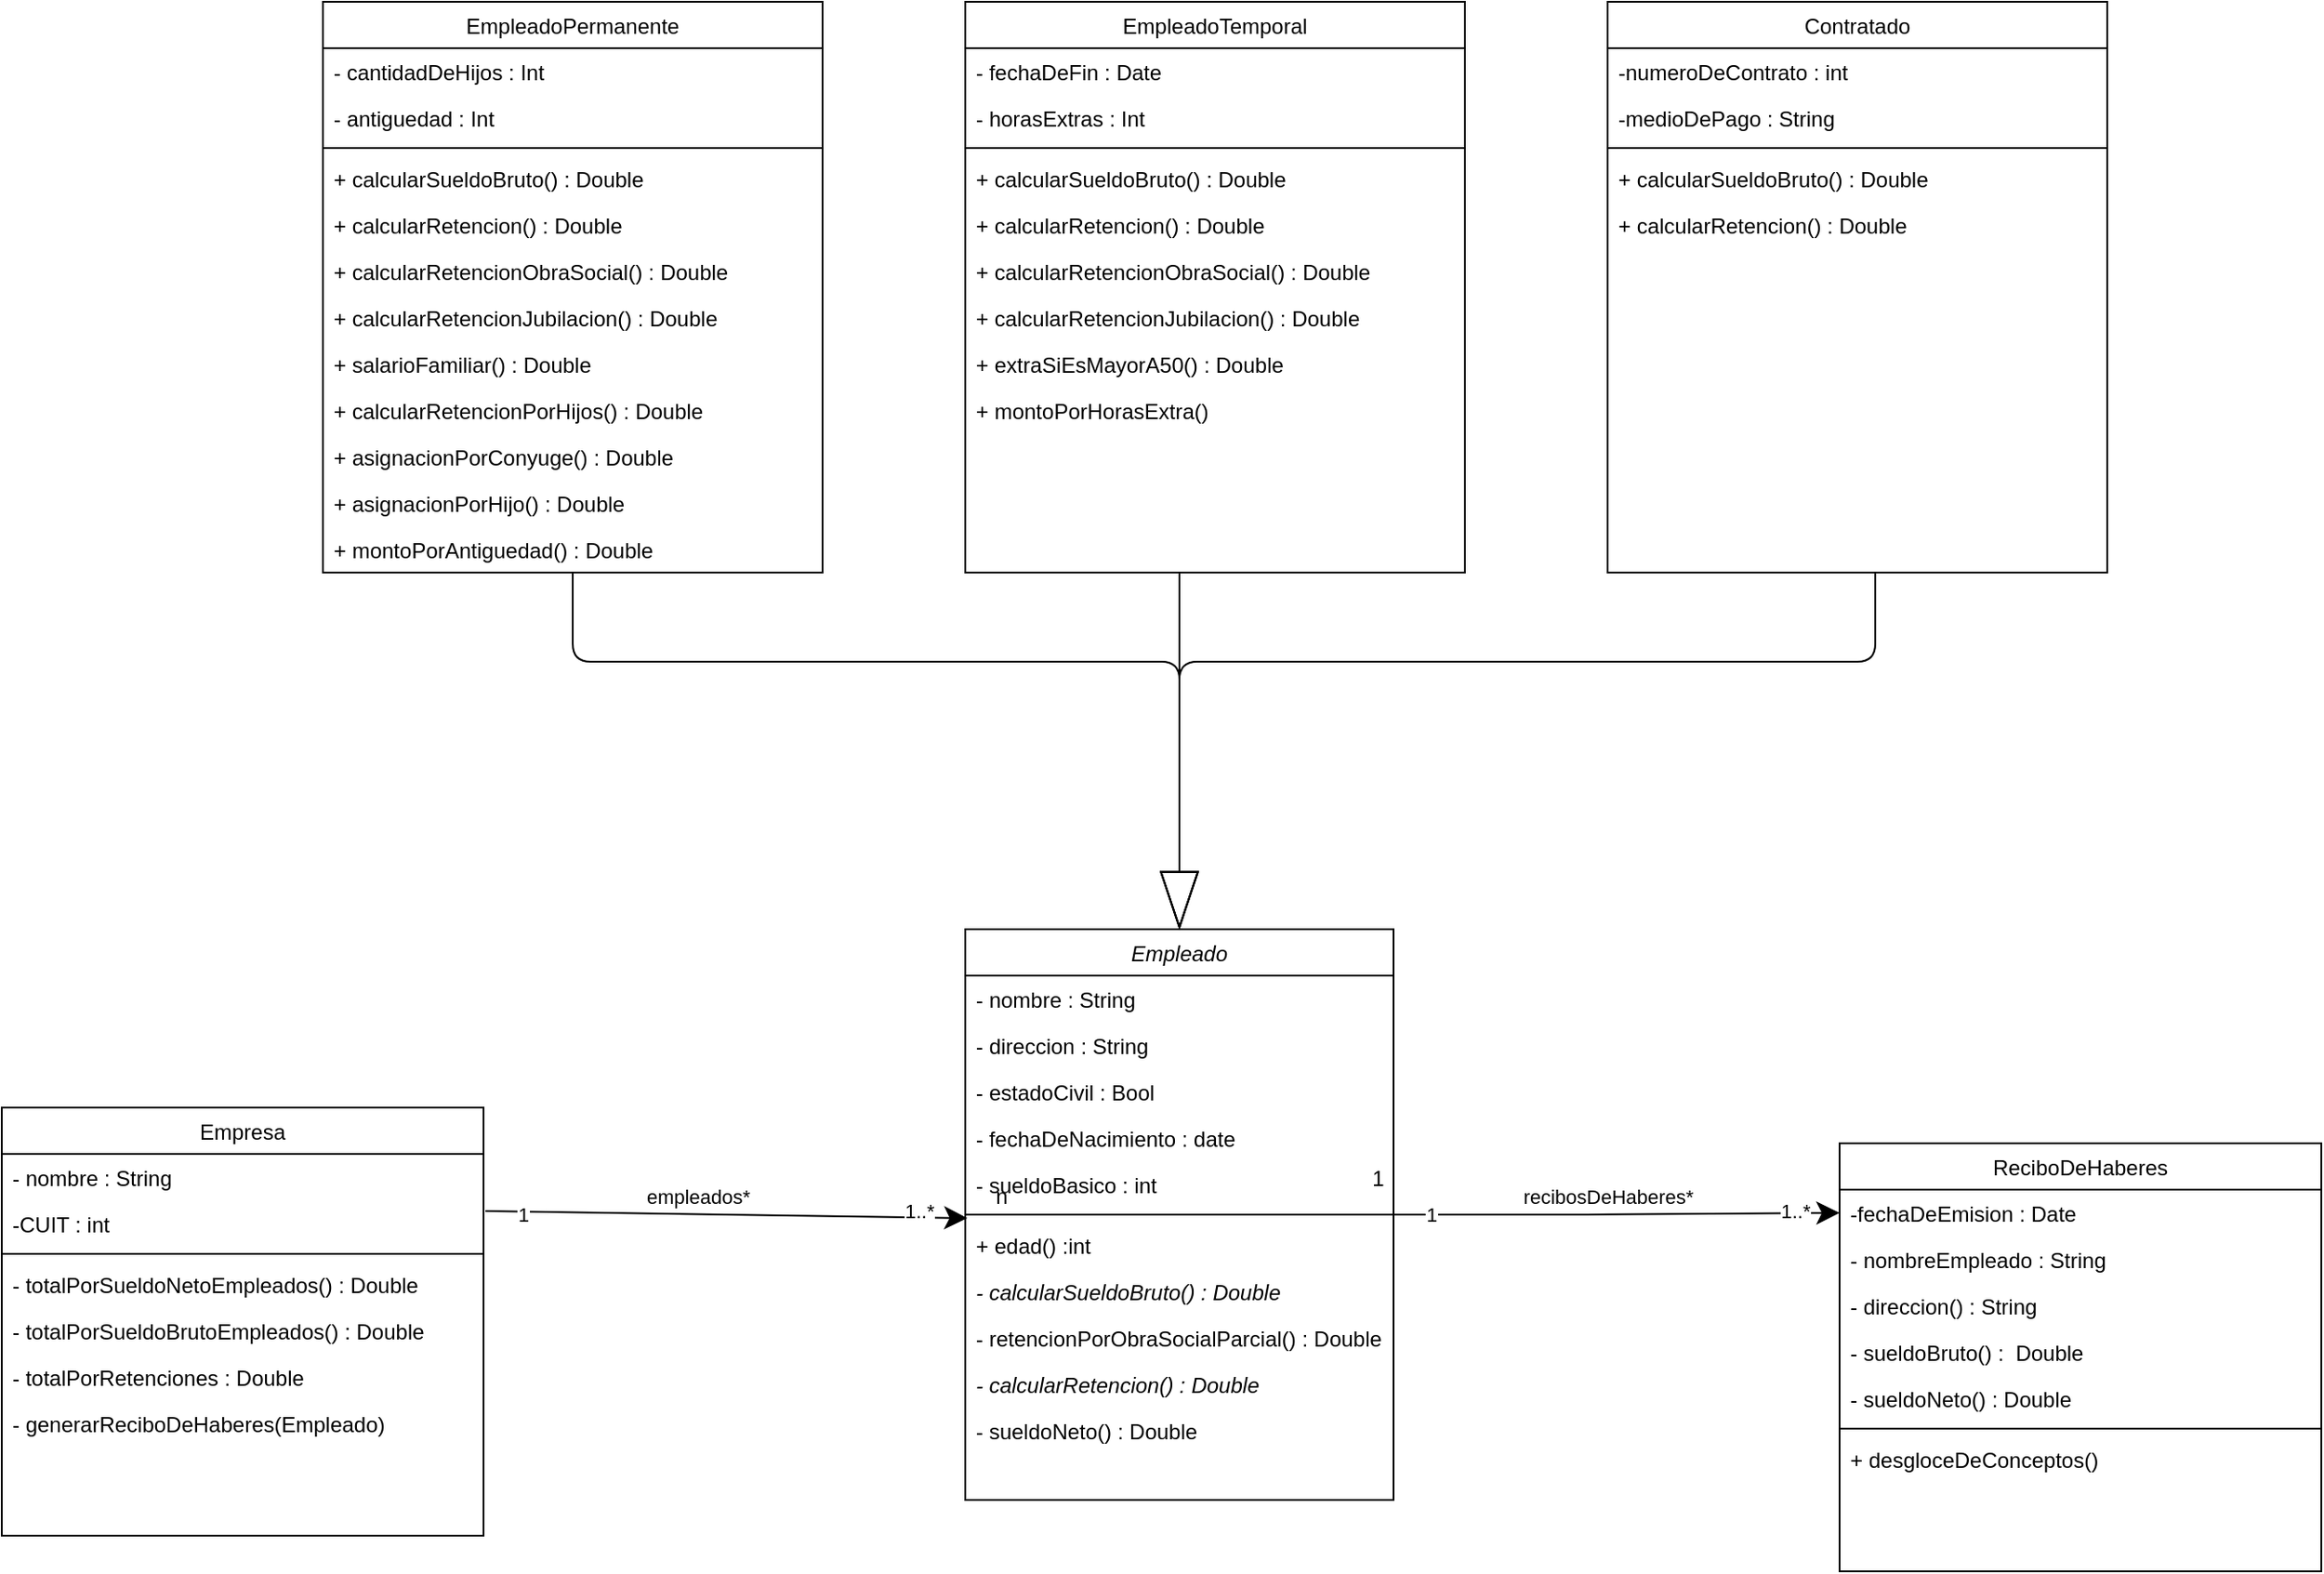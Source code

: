 <mxfile version="14.8.4" type="device"><diagram id="b4qKRDczkLF4r-gL7Z3G" name="Page-1"><mxGraphModel dx="2031" dy="1053" grid="1" gridSize="10" guides="1" tooltips="1" connect="1" arrows="1" fold="1" page="1" pageScale="1" pageWidth="827" pageHeight="1169" math="0" shadow="0"><root><mxCell id="0"/><mxCell id="1" parent="0"/><mxCell id="otYHNIuJOaoHknp_EFQg-1" value="" style="endArrow=classic;html=1;entryX=0.005;entryY=-0.077;entryDx=0;entryDy=0;entryPerimeter=0;exitX=1.004;exitY=0.231;exitDx=0;exitDy=0;exitPerimeter=0;endSize=10;" edge="1" parent="1" source="otYHNIuJOaoHknp_EFQg-39" target="otYHNIuJOaoHknp_EFQg-52"><mxGeometry width="50" height="50" relative="1" as="geometry"><mxPoint x="480" y="1112" as="sourcePoint"/><mxPoint x="960" y="1320" as="targetPoint"/></mxGeometry></mxCell><mxCell id="otYHNIuJOaoHknp_EFQg-68" value="1..*" style="edgeLabel;html=1;align=center;verticalAlign=middle;resizable=0;points=[];" vertex="1" connectable="0" parent="otYHNIuJOaoHknp_EFQg-1"><mxGeometry x="0.804" y="4" relative="1" as="geometry"><mxPoint x="-1" as="offset"/></mxGeometry></mxCell><mxCell id="otYHNIuJOaoHknp_EFQg-69" value="1" style="edgeLabel;html=1;align=center;verticalAlign=middle;resizable=0;points=[];" vertex="1" connectable="0" parent="otYHNIuJOaoHknp_EFQg-1"><mxGeometry x="-0.845" y="-1" relative="1" as="geometry"><mxPoint as="offset"/></mxGeometry></mxCell><mxCell id="otYHNIuJOaoHknp_EFQg-74" value="empleados*" style="edgeLabel;html=1;align=center;verticalAlign=middle;resizable=0;points=[];" vertex="1" connectable="0" parent="otYHNIuJOaoHknp_EFQg-1"><mxGeometry x="-0.19" y="-2" relative="1" as="geometry"><mxPoint x="9" y="-12" as="offset"/></mxGeometry></mxCell><mxCell id="otYHNIuJOaoHknp_EFQg-3" value="n" style="text;html=1;align=center;verticalAlign=middle;resizable=0;points=[];autosize=1;" vertex="1" parent="1"><mxGeometry x="870" y="1090" width="20" height="20" as="geometry"/></mxCell><mxCell id="otYHNIuJOaoHknp_EFQg-4" value="" style="endArrow=classic;html=1;entryX=0;entryY=0.5;entryDx=0;entryDy=0;endSize=10;exitX=1;exitY=0.5;exitDx=0;exitDy=0;" edge="1" parent="1" source="otYHNIuJOaoHknp_EFQg-45" target="otYHNIuJOaoHknp_EFQg-59"><mxGeometry width="50" height="50" relative="1" as="geometry"><mxPoint x="1080" y="1350" as="sourcePoint"/><mxPoint x="1180" y="1290" as="targetPoint"/><Array as="points"><mxPoint x="1210" y="1110"/></Array></mxGeometry></mxCell><mxCell id="otYHNIuJOaoHknp_EFQg-70" value="1..*" style="edgeLabel;html=1;align=center;verticalAlign=middle;resizable=0;points=[];" vertex="1" connectable="0" parent="otYHNIuJOaoHknp_EFQg-4"><mxGeometry x="0.796" y="2" relative="1" as="geometry"><mxPoint y="1" as="offset"/></mxGeometry></mxCell><mxCell id="otYHNIuJOaoHknp_EFQg-72" value="1" style="edgeLabel;html=1;align=center;verticalAlign=middle;resizable=0;points=[];" vertex="1" connectable="0" parent="otYHNIuJOaoHknp_EFQg-4"><mxGeometry x="-0.831" relative="1" as="geometry"><mxPoint as="offset"/></mxGeometry></mxCell><mxCell id="otYHNIuJOaoHknp_EFQg-73" value="recibosDeHaberes*" style="edgeLabel;html=1;align=center;verticalAlign=middle;resizable=0;points=[];" vertex="1" connectable="0" parent="otYHNIuJOaoHknp_EFQg-4"><mxGeometry x="-0.311" y="4" relative="1" as="geometry"><mxPoint x="34" y="-6" as="offset"/></mxGeometry></mxCell><mxCell id="otYHNIuJOaoHknp_EFQg-6" value="1" style="text;html=1;align=center;verticalAlign=middle;resizable=0;points=[];autosize=1;" vertex="1" parent="1"><mxGeometry x="1081" y="1080" width="20" height="20" as="geometry"/></mxCell><mxCell id="otYHNIuJOaoHknp_EFQg-7" value="EmpleadoPermanente" style="swimlane;fontStyle=0;align=center;verticalAlign=top;childLayout=stackLayout;horizontal=1;startSize=26;horizontalStack=0;resizeParent=1;resizeLast=0;collapsible=1;marginBottom=0;rounded=0;shadow=0;strokeWidth=1;" vertex="1" parent="1"><mxGeometry x="500" y="430" width="280" height="320" as="geometry"><mxRectangle x="230" y="140" width="160" height="26" as="alternateBounds"/></mxGeometry></mxCell><mxCell id="otYHNIuJOaoHknp_EFQg-8" value="- cantidadDeHijos : Int" style="text;align=left;verticalAlign=top;spacingLeft=4;spacingRight=4;overflow=hidden;rotatable=0;points=[[0,0.5],[1,0.5]];portConstraint=eastwest;" vertex="1" parent="otYHNIuJOaoHknp_EFQg-7"><mxGeometry y="26" width="280" height="26" as="geometry"/></mxCell><mxCell id="otYHNIuJOaoHknp_EFQg-9" value="- antiguedad : Int" style="text;align=left;verticalAlign=top;spacingLeft=4;spacingRight=4;overflow=hidden;rotatable=0;points=[[0,0.5],[1,0.5]];portConstraint=eastwest;rounded=0;shadow=0;html=0;" vertex="1" parent="otYHNIuJOaoHknp_EFQg-7"><mxGeometry y="52" width="280" height="26" as="geometry"/></mxCell><mxCell id="otYHNIuJOaoHknp_EFQg-10" value="" style="line;html=1;strokeWidth=1;align=left;verticalAlign=middle;spacingTop=-1;spacingLeft=3;spacingRight=3;rotatable=0;labelPosition=right;points=[];portConstraint=eastwest;" vertex="1" parent="otYHNIuJOaoHknp_EFQg-7"><mxGeometry y="78" width="280" height="8" as="geometry"/></mxCell><mxCell id="otYHNIuJOaoHknp_EFQg-11" value="+ calcularSueldoBruto() : Double" style="text;align=left;verticalAlign=top;spacingLeft=4;spacingRight=4;overflow=hidden;rotatable=0;points=[[0,0.5],[1,0.5]];portConstraint=eastwest;" vertex="1" parent="otYHNIuJOaoHknp_EFQg-7"><mxGeometry y="86" width="280" height="26" as="geometry"/></mxCell><mxCell id="otYHNIuJOaoHknp_EFQg-12" value="+ calcularRetencion() : Double" style="text;align=left;verticalAlign=top;spacingLeft=4;spacingRight=4;overflow=hidden;rotatable=0;points=[[0,0.5],[1,0.5]];portConstraint=eastwest;fontStyle=0" vertex="1" parent="otYHNIuJOaoHknp_EFQg-7"><mxGeometry y="112" width="280" height="26" as="geometry"/></mxCell><mxCell id="otYHNIuJOaoHknp_EFQg-13" value="+ calcularRetencionObraSocial() : Double" style="text;align=left;verticalAlign=top;spacingLeft=4;spacingRight=4;overflow=hidden;rotatable=0;points=[[0,0.5],[1,0.5]];portConstraint=eastwest;" vertex="1" parent="otYHNIuJOaoHknp_EFQg-7"><mxGeometry y="138" width="280" height="26" as="geometry"/></mxCell><mxCell id="otYHNIuJOaoHknp_EFQg-14" value="+ calcularRetencionJubilacion() : Double" style="text;align=left;verticalAlign=top;spacingLeft=4;spacingRight=4;overflow=hidden;rotatable=0;points=[[0,0.5],[1,0.5]];portConstraint=eastwest;fontStyle=0" vertex="1" parent="otYHNIuJOaoHknp_EFQg-7"><mxGeometry y="164" width="280" height="26" as="geometry"/></mxCell><mxCell id="otYHNIuJOaoHknp_EFQg-15" value="+ salarioFamiliar() : Double" style="text;align=left;verticalAlign=top;spacingLeft=4;spacingRight=4;overflow=hidden;rotatable=0;points=[[0,0.5],[1,0.5]];portConstraint=eastwest;fontStyle=0" vertex="1" parent="otYHNIuJOaoHknp_EFQg-7"><mxGeometry y="190" width="280" height="26" as="geometry"/></mxCell><mxCell id="otYHNIuJOaoHknp_EFQg-16" value="+ calcularRetencionPorHijos() : Double" style="text;align=left;verticalAlign=top;spacingLeft=4;spacingRight=4;overflow=hidden;rotatable=0;points=[[0,0.5],[1,0.5]];portConstraint=eastwest;fontStyle=0" vertex="1" parent="otYHNIuJOaoHknp_EFQg-7"><mxGeometry y="216" width="280" height="26" as="geometry"/></mxCell><mxCell id="otYHNIuJOaoHknp_EFQg-17" value="+ asignacionPorConyuge() : Double" style="text;align=left;verticalAlign=top;spacingLeft=4;spacingRight=4;overflow=hidden;rotatable=0;points=[[0,0.5],[1,0.5]];portConstraint=eastwest;fontStyle=0" vertex="1" parent="otYHNIuJOaoHknp_EFQg-7"><mxGeometry y="242" width="280" height="26" as="geometry"/></mxCell><mxCell id="otYHNIuJOaoHknp_EFQg-18" value="+ asignacionPorHijo() : Double" style="text;align=left;verticalAlign=top;spacingLeft=4;spacingRight=4;overflow=hidden;rotatable=0;points=[[0,0.5],[1,0.5]];portConstraint=eastwest;fontStyle=0" vertex="1" parent="otYHNIuJOaoHknp_EFQg-7"><mxGeometry y="268" width="280" height="26" as="geometry"/></mxCell><mxCell id="otYHNIuJOaoHknp_EFQg-19" value="+ montoPorAntiguedad() : Double" style="text;align=left;verticalAlign=top;spacingLeft=4;spacingRight=4;overflow=hidden;rotatable=0;points=[[0,0.5],[1,0.5]];portConstraint=eastwest;fontStyle=0" vertex="1" parent="otYHNIuJOaoHknp_EFQg-7"><mxGeometry y="294" width="280" height="26" as="geometry"/></mxCell><mxCell id="otYHNIuJOaoHknp_EFQg-20" value="Contratado" style="swimlane;fontStyle=0;align=center;verticalAlign=top;childLayout=stackLayout;horizontal=1;startSize=26;horizontalStack=0;resizeParent=1;resizeLast=0;collapsible=1;marginBottom=0;rounded=0;shadow=0;strokeWidth=1;" vertex="1" parent="1"><mxGeometry x="1220" y="430" width="280" height="320" as="geometry"><mxRectangle x="230" y="140" width="160" height="26" as="alternateBounds"/></mxGeometry></mxCell><mxCell id="otYHNIuJOaoHknp_EFQg-21" value="-numeroDeContrato : int" style="text;align=left;verticalAlign=top;spacingLeft=4;spacingRight=4;overflow=hidden;rotatable=0;points=[[0,0.5],[1,0.5]];portConstraint=eastwest;" vertex="1" parent="otYHNIuJOaoHknp_EFQg-20"><mxGeometry y="26" width="280" height="26" as="geometry"/></mxCell><mxCell id="otYHNIuJOaoHknp_EFQg-22" value="-medioDePago : String" style="text;align=left;verticalAlign=top;spacingLeft=4;spacingRight=4;overflow=hidden;rotatable=0;points=[[0,0.5],[1,0.5]];portConstraint=eastwest;rounded=0;shadow=0;html=0;" vertex="1" parent="otYHNIuJOaoHknp_EFQg-20"><mxGeometry y="52" width="280" height="26" as="geometry"/></mxCell><mxCell id="otYHNIuJOaoHknp_EFQg-23" value="" style="line;html=1;strokeWidth=1;align=left;verticalAlign=middle;spacingTop=-1;spacingLeft=3;spacingRight=3;rotatable=0;labelPosition=right;points=[];portConstraint=eastwest;" vertex="1" parent="otYHNIuJOaoHknp_EFQg-20"><mxGeometry y="78" width="280" height="8" as="geometry"/></mxCell><mxCell id="otYHNIuJOaoHknp_EFQg-24" value="+ calcularSueldoBruto() : Double" style="text;align=left;verticalAlign=top;spacingLeft=4;spacingRight=4;overflow=hidden;rotatable=0;points=[[0,0.5],[1,0.5]];portConstraint=eastwest;" vertex="1" parent="otYHNIuJOaoHknp_EFQg-20"><mxGeometry y="86" width="280" height="26" as="geometry"/></mxCell><mxCell id="otYHNIuJOaoHknp_EFQg-25" value="+ calcularRetencion() : Double" style="text;align=left;verticalAlign=top;spacingLeft=4;spacingRight=4;overflow=hidden;rotatable=0;points=[[0,0.5],[1,0.5]];portConstraint=eastwest;" vertex="1" parent="otYHNIuJOaoHknp_EFQg-20"><mxGeometry y="112" width="280" height="26" as="geometry"/></mxCell><mxCell id="otYHNIuJOaoHknp_EFQg-26" style="edgeStyle=orthogonalEdgeStyle;rounded=0;orthogonalLoop=1;jettySize=auto;html=1;exitX=1;exitY=1;exitDx=0;exitDy=0;" edge="1" parent="1" source="otYHNIuJOaoHknp_EFQg-27"><mxGeometry relative="1" as="geometry"><mxPoint x="1140.429" y="750" as="targetPoint"/></mxGeometry></mxCell><mxCell id="otYHNIuJOaoHknp_EFQg-27" value="EmpleadoTemporal" style="swimlane;fontStyle=0;align=center;verticalAlign=top;childLayout=stackLayout;horizontal=1;startSize=26;horizontalStack=0;resizeParent=1;resizeLast=0;collapsible=1;marginBottom=0;rounded=0;shadow=0;strokeWidth=1;" vertex="1" parent="1"><mxGeometry x="860" y="430" width="280" height="320" as="geometry"><mxRectangle x="230" y="140" width="160" height="26" as="alternateBounds"/></mxGeometry></mxCell><mxCell id="otYHNIuJOaoHknp_EFQg-28" value="- fechaDeFin : Date" style="text;align=left;verticalAlign=top;spacingLeft=4;spacingRight=4;overflow=hidden;rotatable=0;points=[[0,0.5],[1,0.5]];portConstraint=eastwest;" vertex="1" parent="otYHNIuJOaoHknp_EFQg-27"><mxGeometry y="26" width="280" height="26" as="geometry"/></mxCell><mxCell id="otYHNIuJOaoHknp_EFQg-29" value="- horasExtras : Int" style="text;align=left;verticalAlign=top;spacingLeft=4;spacingRight=4;overflow=hidden;rotatable=0;points=[[0,0.5],[1,0.5]];portConstraint=eastwest;rounded=0;shadow=0;html=0;" vertex="1" parent="otYHNIuJOaoHknp_EFQg-27"><mxGeometry y="52" width="280" height="26" as="geometry"/></mxCell><mxCell id="otYHNIuJOaoHknp_EFQg-30" value="" style="line;html=1;strokeWidth=1;align=left;verticalAlign=middle;spacingTop=-1;spacingLeft=3;spacingRight=3;rotatable=0;labelPosition=right;points=[];portConstraint=eastwest;" vertex="1" parent="otYHNIuJOaoHknp_EFQg-27"><mxGeometry y="78" width="280" height="8" as="geometry"/></mxCell><mxCell id="otYHNIuJOaoHknp_EFQg-31" value="+ calcularSueldoBruto() : Double" style="text;align=left;verticalAlign=top;spacingLeft=4;spacingRight=4;overflow=hidden;rotatable=0;points=[[0,0.5],[1,0.5]];portConstraint=eastwest;" vertex="1" parent="otYHNIuJOaoHknp_EFQg-27"><mxGeometry y="86" width="280" height="26" as="geometry"/></mxCell><mxCell id="otYHNIuJOaoHknp_EFQg-32" value="+ calcularRetencion() : Double" style="text;align=left;verticalAlign=top;spacingLeft=4;spacingRight=4;overflow=hidden;rotatable=0;points=[[0,0.5],[1,0.5]];portConstraint=eastwest;fontStyle=0" vertex="1" parent="otYHNIuJOaoHknp_EFQg-27"><mxGeometry y="112" width="280" height="26" as="geometry"/></mxCell><mxCell id="otYHNIuJOaoHknp_EFQg-33" value="+ calcularRetencionObraSocial() : Double" style="text;align=left;verticalAlign=top;spacingLeft=4;spacingRight=4;overflow=hidden;rotatable=0;points=[[0,0.5],[1,0.5]];portConstraint=eastwest;" vertex="1" parent="otYHNIuJOaoHknp_EFQg-27"><mxGeometry y="138" width="280" height="26" as="geometry"/></mxCell><mxCell id="otYHNIuJOaoHknp_EFQg-34" value="+ calcularRetencionJubilacion() : Double" style="text;align=left;verticalAlign=top;spacingLeft=4;spacingRight=4;overflow=hidden;rotatable=0;points=[[0,0.5],[1,0.5]];portConstraint=eastwest;fontStyle=0" vertex="1" parent="otYHNIuJOaoHknp_EFQg-27"><mxGeometry y="164" width="280" height="26" as="geometry"/></mxCell><mxCell id="otYHNIuJOaoHknp_EFQg-35" value="+ extraSiEsMayorA50() : Double" style="text;align=left;verticalAlign=top;spacingLeft=4;spacingRight=4;overflow=hidden;rotatable=0;points=[[0,0.5],[1,0.5]];portConstraint=eastwest;fontStyle=0" vertex="1" parent="otYHNIuJOaoHknp_EFQg-27"><mxGeometry y="190" width="280" height="26" as="geometry"/></mxCell><mxCell id="otYHNIuJOaoHknp_EFQg-36" value="+ montoPorHorasExtra()" style="text;align=left;verticalAlign=top;spacingLeft=4;spacingRight=4;overflow=hidden;rotatable=0;points=[[0,0.5],[1,0.5]];portConstraint=eastwest;fontStyle=0" vertex="1" parent="otYHNIuJOaoHknp_EFQg-27"><mxGeometry y="216" width="280" height="26" as="geometry"/></mxCell><mxCell id="otYHNIuJOaoHknp_EFQg-37" value="Empresa" style="swimlane;fontStyle=0;align=center;verticalAlign=top;childLayout=stackLayout;horizontal=1;startSize=26;horizontalStack=0;resizeParent=1;resizeLast=0;collapsible=1;marginBottom=0;rounded=0;shadow=0;strokeWidth=1;" vertex="1" parent="1"><mxGeometry x="320" y="1050" width="270" height="240" as="geometry"><mxRectangle x="550" y="140" width="160" height="26" as="alternateBounds"/></mxGeometry></mxCell><mxCell id="otYHNIuJOaoHknp_EFQg-38" value="- nombre : String" style="text;align=left;verticalAlign=top;spacingLeft=4;spacingRight=4;overflow=hidden;rotatable=0;points=[[0,0.5],[1,0.5]];portConstraint=eastwest;" vertex="1" parent="otYHNIuJOaoHknp_EFQg-37"><mxGeometry y="26" width="270" height="26" as="geometry"/></mxCell><mxCell id="otYHNIuJOaoHknp_EFQg-39" value="-CUIT : int" style="text;align=left;verticalAlign=top;spacingLeft=4;spacingRight=4;overflow=hidden;rotatable=0;points=[[0,0.5],[1,0.5]];portConstraint=eastwest;rounded=0;shadow=0;html=0;" vertex="1" parent="otYHNIuJOaoHknp_EFQg-37"><mxGeometry y="52" width="270" height="26" as="geometry"/></mxCell><mxCell id="otYHNIuJOaoHknp_EFQg-40" value="" style="line;html=1;strokeWidth=1;align=left;verticalAlign=middle;spacingTop=-1;spacingLeft=3;spacingRight=3;rotatable=0;labelPosition=right;points=[];portConstraint=eastwest;" vertex="1" parent="otYHNIuJOaoHknp_EFQg-37"><mxGeometry y="78" width="270" height="8" as="geometry"/></mxCell><mxCell id="otYHNIuJOaoHknp_EFQg-41" value="- totalPorSueldoNetoEmpleados() : Double" style="text;align=left;verticalAlign=top;spacingLeft=4;spacingRight=4;overflow=hidden;rotatable=0;points=[[0,0.5],[1,0.5]];portConstraint=eastwest;fontStyle=0" vertex="1" parent="otYHNIuJOaoHknp_EFQg-37"><mxGeometry y="86" width="270" height="26" as="geometry"/></mxCell><mxCell id="otYHNIuJOaoHknp_EFQg-42" value="- totalPorSueldoBrutoEmpleados() : Double" style="text;align=left;verticalAlign=top;spacingLeft=4;spacingRight=4;overflow=hidden;rotatable=0;points=[[0,0.5],[1,0.5]];portConstraint=eastwest;fontStyle=0" vertex="1" parent="otYHNIuJOaoHknp_EFQg-37"><mxGeometry y="112" width="270" height="26" as="geometry"/></mxCell><mxCell id="otYHNIuJOaoHknp_EFQg-43" value="- totalPorRetenciones : Double" style="text;align=left;verticalAlign=top;spacingLeft=4;spacingRight=4;overflow=hidden;rotatable=0;points=[[0,0.5],[1,0.5]];portConstraint=eastwest;fontStyle=0" vertex="1" parent="otYHNIuJOaoHknp_EFQg-37"><mxGeometry y="138" width="270" height="26" as="geometry"/></mxCell><mxCell id="otYHNIuJOaoHknp_EFQg-44" value="- generarReciboDeHaberes(Empleado)" style="text;align=left;verticalAlign=top;spacingLeft=4;spacingRight=4;overflow=hidden;rotatable=0;points=[[0,0.5],[1,0.5]];portConstraint=eastwest;fontStyle=0" vertex="1" parent="otYHNIuJOaoHknp_EFQg-37"><mxGeometry y="164" width="270" height="26" as="geometry"/></mxCell><mxCell id="otYHNIuJOaoHknp_EFQg-45" value="Empleado" style="swimlane;fontStyle=2;align=center;verticalAlign=top;childLayout=stackLayout;horizontal=1;startSize=26;horizontalStack=0;resizeParent=1;resizeLast=0;collapsible=1;marginBottom=0;rounded=0;shadow=0;strokeWidth=1;" vertex="1" parent="1"><mxGeometry x="860" y="950" width="240" height="320" as="geometry"><mxRectangle x="550" y="140" width="160" height="26" as="alternateBounds"/></mxGeometry></mxCell><mxCell id="otYHNIuJOaoHknp_EFQg-46" value="- nombre : String" style="text;align=left;verticalAlign=top;spacingLeft=4;spacingRight=4;overflow=hidden;rotatable=0;points=[[0,0.5],[1,0.5]];portConstraint=eastwest;" vertex="1" parent="otYHNIuJOaoHknp_EFQg-45"><mxGeometry y="26" width="240" height="26" as="geometry"/></mxCell><mxCell id="otYHNIuJOaoHknp_EFQg-47" value="- direccion : String" style="text;align=left;verticalAlign=top;spacingLeft=4;spacingRight=4;overflow=hidden;rotatable=0;points=[[0,0.5],[1,0.5]];portConstraint=eastwest;rounded=0;shadow=0;html=0;" vertex="1" parent="otYHNIuJOaoHknp_EFQg-45"><mxGeometry y="52" width="240" height="26" as="geometry"/></mxCell><mxCell id="otYHNIuJOaoHknp_EFQg-48" value="- estadoCivil : Bool" style="text;align=left;verticalAlign=top;spacingLeft=4;spacingRight=4;overflow=hidden;rotatable=0;points=[[0,0.5],[1,0.5]];portConstraint=eastwest;rounded=0;shadow=0;html=0;" vertex="1" parent="otYHNIuJOaoHknp_EFQg-45"><mxGeometry y="78" width="240" height="26" as="geometry"/></mxCell><mxCell id="otYHNIuJOaoHknp_EFQg-49" value="- fechaDeNacimiento : date" style="text;align=left;verticalAlign=top;spacingLeft=4;spacingRight=4;overflow=hidden;rotatable=0;points=[[0,0.5],[1,0.5]];portConstraint=eastwest;rounded=0;shadow=0;html=0;" vertex="1" parent="otYHNIuJOaoHknp_EFQg-45"><mxGeometry y="104" width="240" height="26" as="geometry"/></mxCell><mxCell id="otYHNIuJOaoHknp_EFQg-50" value="- sueldoBasico : int" style="text;align=left;verticalAlign=top;spacingLeft=4;spacingRight=4;overflow=hidden;rotatable=0;points=[[0,0.5],[1,0.5]];portConstraint=eastwest;rounded=0;shadow=0;html=0;" vertex="1" parent="otYHNIuJOaoHknp_EFQg-45"><mxGeometry y="130" width="240" height="26" as="geometry"/></mxCell><mxCell id="otYHNIuJOaoHknp_EFQg-51" value="" style="line;html=1;strokeWidth=1;align=left;verticalAlign=middle;spacingTop=-1;spacingLeft=3;spacingRight=3;rotatable=0;labelPosition=right;points=[];portConstraint=eastwest;" vertex="1" parent="otYHNIuJOaoHknp_EFQg-45"><mxGeometry y="156" width="240" height="8" as="geometry"/></mxCell><mxCell id="otYHNIuJOaoHknp_EFQg-52" value="+ edad() :int" style="text;align=left;verticalAlign=top;spacingLeft=4;spacingRight=4;overflow=hidden;rotatable=0;points=[[0,0.5],[1,0.5]];portConstraint=eastwest;" vertex="1" parent="otYHNIuJOaoHknp_EFQg-45"><mxGeometry y="164" width="240" height="26" as="geometry"/></mxCell><mxCell id="otYHNIuJOaoHknp_EFQg-53" value="- calcularSueldoBruto() : Double" style="text;align=left;verticalAlign=top;spacingLeft=4;spacingRight=4;overflow=hidden;rotatable=0;points=[[0,0.5],[1,0.5]];portConstraint=eastwest;fontStyle=2" vertex="1" parent="otYHNIuJOaoHknp_EFQg-45"><mxGeometry y="190" width="240" height="26" as="geometry"/></mxCell><mxCell id="otYHNIuJOaoHknp_EFQg-54" value="- retencionPorObraSocialParcial() : Double" style="text;align=left;verticalAlign=top;spacingLeft=4;spacingRight=4;overflow=hidden;rotatable=0;points=[[0,0.5],[1,0.5]];portConstraint=eastwest;fontStyle=0" vertex="1" parent="otYHNIuJOaoHknp_EFQg-45"><mxGeometry y="216" width="240" height="26" as="geometry"/></mxCell><mxCell id="otYHNIuJOaoHknp_EFQg-55" value="- calcularRetencion() : Double" style="text;align=left;verticalAlign=top;spacingLeft=4;spacingRight=4;overflow=hidden;rotatable=0;points=[[0,0.5],[1,0.5]];portConstraint=eastwest;fontStyle=2" vertex="1" parent="otYHNIuJOaoHknp_EFQg-45"><mxGeometry y="242" width="240" height="26" as="geometry"/></mxCell><mxCell id="otYHNIuJOaoHknp_EFQg-57" value="- sueldoNeto() : Double" style="text;align=left;verticalAlign=top;spacingLeft=4;spacingRight=4;overflow=hidden;rotatable=0;points=[[0,0.5],[1,0.5]];portConstraint=eastwest;fontStyle=0" vertex="1" parent="otYHNIuJOaoHknp_EFQg-45"><mxGeometry y="268" width="240" height="26" as="geometry"/></mxCell><mxCell id="otYHNIuJOaoHknp_EFQg-58" value="ReciboDeHaberes" style="swimlane;fontStyle=0;align=center;verticalAlign=top;childLayout=stackLayout;horizontal=1;startSize=26;horizontalStack=0;resizeParent=1;resizeLast=0;collapsible=1;marginBottom=0;rounded=0;shadow=0;strokeWidth=1;" vertex="1" parent="1"><mxGeometry x="1350" y="1070" width="270" height="240" as="geometry"><mxRectangle x="550" y="140" width="160" height="26" as="alternateBounds"/></mxGeometry></mxCell><mxCell id="otYHNIuJOaoHknp_EFQg-59" value="-fechaDeEmision : Date" style="text;align=left;verticalAlign=top;spacingLeft=4;spacingRight=4;overflow=hidden;rotatable=0;points=[[0,0.5],[1,0.5]];portConstraint=eastwest;" vertex="1" parent="otYHNIuJOaoHknp_EFQg-58"><mxGeometry y="26" width="270" height="26" as="geometry"/></mxCell><mxCell id="otYHNIuJOaoHknp_EFQg-61" value="- nombreEmpleado : String" style="text;align=left;verticalAlign=top;spacingLeft=4;spacingRight=4;overflow=hidden;rotatable=0;points=[[0,0.5],[1,0.5]];portConstraint=eastwest;fontStyle=0" vertex="1" parent="otYHNIuJOaoHknp_EFQg-58"><mxGeometry y="52" width="270" height="26" as="geometry"/></mxCell><mxCell id="otYHNIuJOaoHknp_EFQg-62" value="- direccion() : String&#10;" style="text;align=left;verticalAlign=top;spacingLeft=4;spacingRight=4;overflow=hidden;rotatable=0;points=[[0,0.5],[1,0.5]];portConstraint=eastwest;fontStyle=0" vertex="1" parent="otYHNIuJOaoHknp_EFQg-58"><mxGeometry y="78" width="270" height="26" as="geometry"/></mxCell><mxCell id="otYHNIuJOaoHknp_EFQg-63" value="- sueldoBruto() :  Double" style="text;align=left;verticalAlign=top;spacingLeft=4;spacingRight=4;overflow=hidden;rotatable=0;points=[[0,0.5],[1,0.5]];portConstraint=eastwest;fontStyle=0" vertex="1" parent="otYHNIuJOaoHknp_EFQg-58"><mxGeometry y="104" width="270" height="26" as="geometry"/></mxCell><mxCell id="otYHNIuJOaoHknp_EFQg-64" value="- sueldoNeto() : Double" style="text;align=left;verticalAlign=top;spacingLeft=4;spacingRight=4;overflow=hidden;rotatable=0;points=[[0,0.5],[1,0.5]];portConstraint=eastwest;fontStyle=0" vertex="1" parent="otYHNIuJOaoHknp_EFQg-58"><mxGeometry y="130" width="270" height="26" as="geometry"/></mxCell><mxCell id="otYHNIuJOaoHknp_EFQg-60" value="" style="line;html=1;strokeWidth=1;align=left;verticalAlign=middle;spacingTop=-1;spacingLeft=3;spacingRight=3;rotatable=0;labelPosition=right;points=[];portConstraint=eastwest;" vertex="1" parent="otYHNIuJOaoHknp_EFQg-58"><mxGeometry y="156" width="270" height="8" as="geometry"/></mxCell><mxCell id="otYHNIuJOaoHknp_EFQg-75" value="+ desgloceDeConceptos()" style="text;align=left;verticalAlign=top;spacingLeft=4;spacingRight=4;overflow=hidden;rotatable=0;points=[[0,0.5],[1,0.5]];portConstraint=eastwest;fontStyle=0" vertex="1" parent="otYHNIuJOaoHknp_EFQg-58"><mxGeometry y="164" width="270" height="26" as="geometry"/></mxCell><mxCell id="otYHNIuJOaoHknp_EFQg-65" value="" style="endArrow=blockThin;html=1;entryX=0.5;entryY=0;entryDx=0;entryDy=0;endFill=0;strokeWidth=1;endSize=30;" edge="1" parent="1" target="otYHNIuJOaoHknp_EFQg-45"><mxGeometry width="50" height="50" relative="1" as="geometry"><mxPoint x="640" y="750" as="sourcePoint"/><mxPoint x="1210" y="990" as="targetPoint"/><Array as="points"><mxPoint x="640" y="800"/><mxPoint x="980" y="800"/></Array></mxGeometry></mxCell><mxCell id="otYHNIuJOaoHknp_EFQg-66" value="" style="endArrow=blockThin;html=1;endFill=0;strokeWidth=1;endSize=30;" edge="1" parent="1"><mxGeometry width="50" height="50" relative="1" as="geometry"><mxPoint x="980" y="750" as="sourcePoint"/><mxPoint x="980" y="950" as="targetPoint"/><Array as="points"/></mxGeometry></mxCell><mxCell id="otYHNIuJOaoHknp_EFQg-67" value="" style="endArrow=blockThin;html=1;endFill=0;strokeWidth=1;endSize=30;" edge="1" parent="1"><mxGeometry width="50" height="50" relative="1" as="geometry"><mxPoint x="1370" y="750" as="sourcePoint"/><mxPoint x="980" y="950" as="targetPoint"/><Array as="points"><mxPoint x="1370" y="750"/><mxPoint x="1370" y="800"/><mxPoint x="980" y="800"/></Array></mxGeometry></mxCell></root></mxGraphModel></diagram></mxfile>